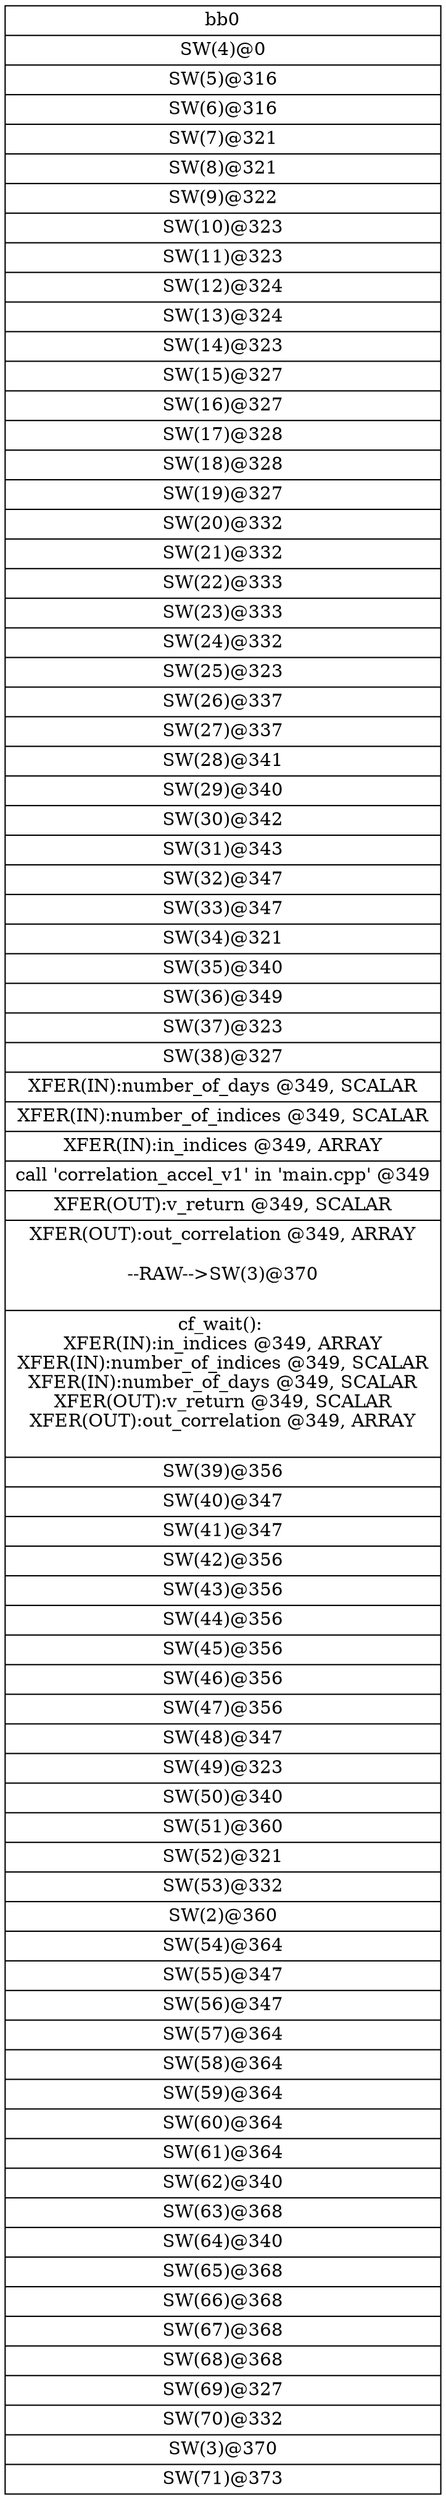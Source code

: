 digraph CDFG {
node [shape=record];
bb0 [shape=record, label = "{bb0|<x0x3eadf10>SW(4)@0\n|<x0x3eadf90>SW(5)@316\n|<x0x3eae1a0>SW(6)@316\n|<x0x3eafaa0>SW(7)@321\n|<x0x3eafc60>SW(8)@321\n|<x0x3eafe90>SW(9)@322\n|<x0x3eb00c0>SW(10)@323\n|<x0x3eb02f0>SW(11)@323\n|<x0x3eb0520>SW(12)@324\n|<x0x3eb0770>SW(13)@324\n|<x0x3eb0980>SW(14)@323\n|<x0x3eb0bc0>SW(15)@327\n|<x0x3eb0df0>SW(16)@327\n|<x0x3eb1020>SW(17)@328\n|<x0x3eb1270>SW(18)@328\n|<x0x3eb1480>SW(19)@327\n|<x0x3eb16c0>SW(20)@332\n|<x0x3eb18f0>SW(21)@332\n|<x0x3eaaf10>SW(22)@333\n|<x0x3eab160>SW(23)@333\n|<x0x3eab370>SW(24)@332\n|<x0x3eab5b0>SW(25)@323\n|<x0x3eab7e0>SW(26)@337\n|<x0x3eab9f0>SW(27)@337\n|<x0x3eabc10>SW(28)@341\n|<x0x3eabe60>SW(29)@340\n|<x0x3eac0b0>SW(30)@342\n|<x0x3eac320>SW(31)@343\n|<x0x3eac570>SW(32)@347\n|<x0x3eac790>SW(33)@347\n|<x0x3eac9d0>SW(34)@321\n|<x0x3eacc00>SW(35)@340\n|<x0x3eb1bc0>SW(36)@349\n|<x0x3eb1d40>SW(37)@323\n|<x0x3eb1f70>SW(38)@327\n|<x0x3eb69d0>XFER(IN):number_of_days @349, SCALAR\n|<x0x3eb6ab0>XFER(IN):number_of_indices @349, SCALAR\n|<x0x3eb6b90>XFER(IN):in_indices @349, ARRAY\n|<x0x3ea7770>call 'correlation_accel_v1' in 'main.cpp' @349\n|<x0x3eb7f80>XFER(OUT):v_return @349, SCALAR\n|<x0x3eb7e70>XFER(OUT):out_correlation @349, ARRAY\n\n--RAW--\>SW(3)@370\n\n|<x0x3eaabf0>cf_wait(): \nXFER(IN):in_indices @349, ARRAY\nXFER(IN):number_of_indices @349, SCALAR\nXFER(IN):number_of_days @349, SCALAR\nXFER(OUT):v_return @349, SCALAR\nXFER(OUT):out_correlation @349, ARRAY\n\n|<x0x3eb21c0>SW(39)@356\n|<x0x3eb23e0>SW(40)@347\n|<x0x3eb2620>SW(41)@347\n|<x0x3eb2850>SW(42)@356\n|<x0x3eb2a60>SW(43)@356\n|<x0x3eb2c70>SW(44)@356\n|<x0x3eb2e80>SW(45)@356\n|<x0x3eb3090>SW(46)@356\n|<x0x3eb32f0>SW(47)@356\n|<x0x3eb3510>SW(48)@347\n|<x0x3eb3750>SW(49)@323\n|<x0x3eb3980>SW(50)@340\n|<x0x3eb3bd0>SW(51)@360\n|<x0x3eb3df0>SW(52)@321\n|<x0x3eb4020>SW(53)@332\n|<x0x3eaad80>SW(2)@360\n|<x0x3eb4270>SW(54)@364\n|<x0x3eb4490>SW(55)@347\n|<x0x3eb46d0>SW(56)@347\n|<x0x3eb4900>SW(57)@364\n|<x0x3eb4b10>SW(58)@364\n|<x0x3eb4d20>SW(59)@364\n|<x0x3eb4f30>SW(60)@364\n|<x0x3eb5140>SW(61)@364\n|<x0x3eb53a0>SW(62)@340\n|<x0x3eb55f0>SW(63)@368\n|<x0x3eb5810>SW(64)@340\n|<x0x3eb5a60>SW(65)@368\n|<x0x3eb5d20>SW(66)@368\n|<x0x3eb5e90>SW(67)@368\n|<x0x3eb60a0>SW(68)@368\n|<x0x3eb62e0>SW(69)@327\n|<x0x3eb6510>SW(70)@332\n|<x0x3eaac70>SW(3)@370\n|<x0x3eb6760>SW(71)@373\n}"];
}
